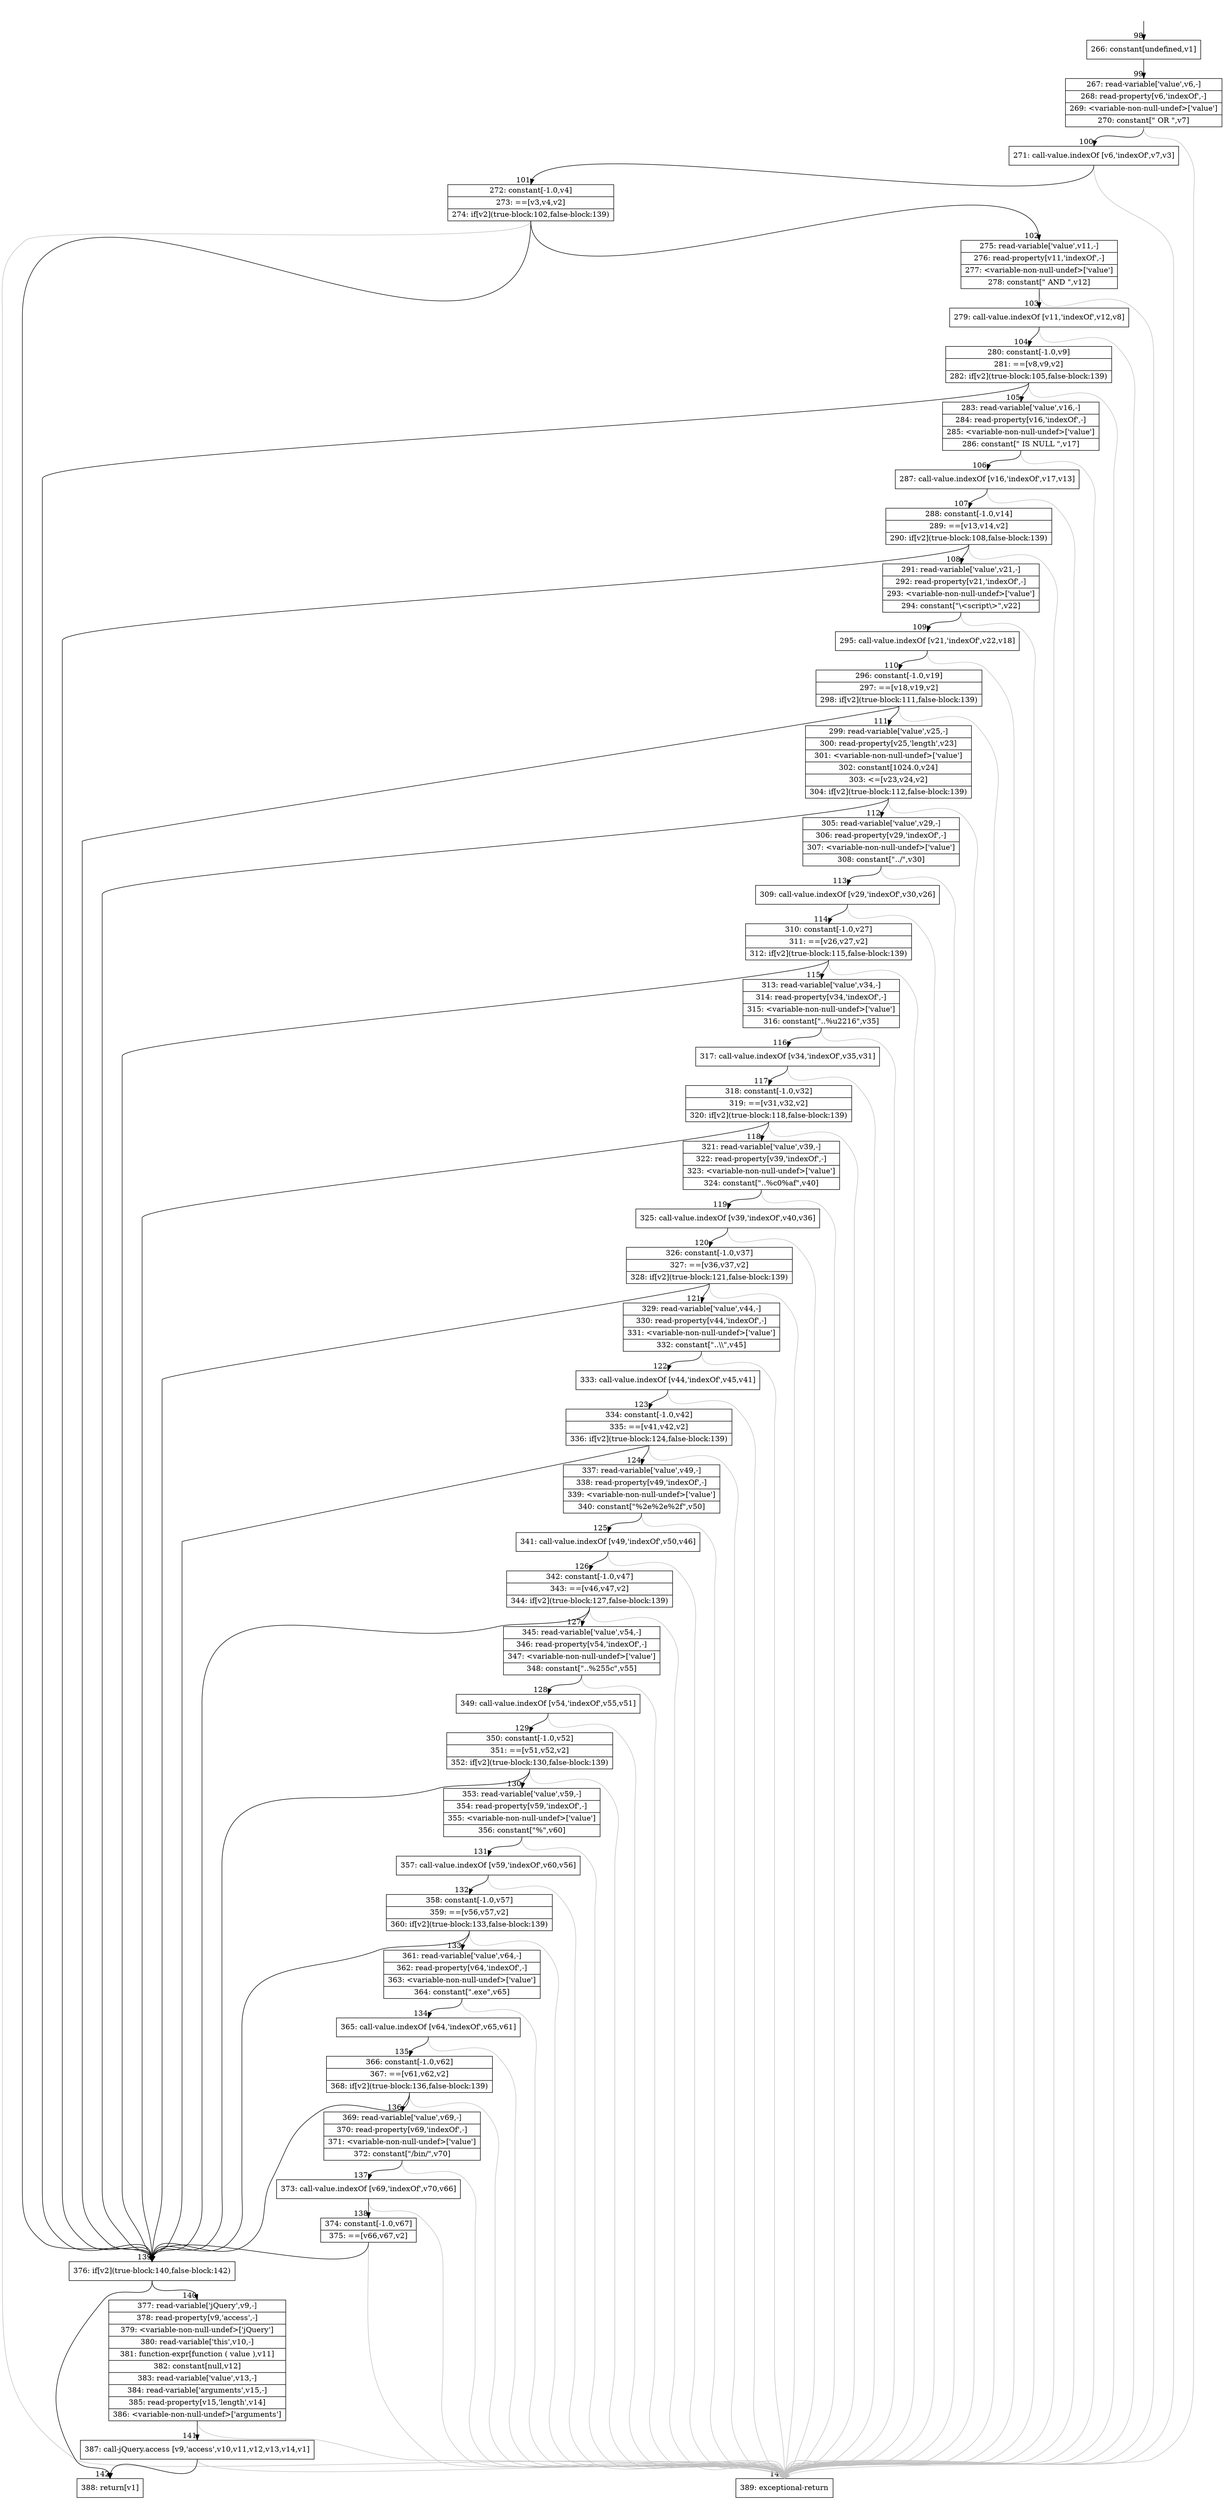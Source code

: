 digraph {
rankdir="TD"
BB_entry1[shape=none,label=""];
BB_entry1 -> BB98 [tailport=s, headport=n, headlabel="    98"]
BB98 [shape=record label="{266: constant[undefined,v1]}" ] 
BB98 -> BB99 [tailport=s, headport=n, headlabel="      99"]
BB99 [shape=record label="{267: read-variable['value',v6,-]|268: read-property[v6,'indexOf',-]|269: \<variable-non-null-undef\>['value']|270: constant[\" OR \",v7]}" ] 
BB99 -> BB100 [tailport=s, headport=n, headlabel="      100"]
BB99 -> BB143 [tailport=s, headport=n, color=gray, headlabel="      143"]
BB100 [shape=record label="{271: call-value.indexOf [v6,'indexOf',v7,v3]}" ] 
BB100 -> BB101 [tailport=s, headport=n, headlabel="      101"]
BB100 -> BB143 [tailport=s, headport=n, color=gray]
BB101 [shape=record label="{272: constant[-1.0,v4]|273: ==[v3,v4,v2]|274: if[v2](true-block:102,false-block:139)}" ] 
BB101 -> BB139 [tailport=s, headport=n, headlabel="      139"]
BB101 -> BB102 [tailport=s, headport=n, headlabel="      102"]
BB101 -> BB143 [tailport=s, headport=n, color=gray]
BB102 [shape=record label="{275: read-variable['value',v11,-]|276: read-property[v11,'indexOf',-]|277: \<variable-non-null-undef\>['value']|278: constant[\" AND \",v12]}" ] 
BB102 -> BB103 [tailport=s, headport=n, headlabel="      103"]
BB102 -> BB143 [tailport=s, headport=n, color=gray]
BB103 [shape=record label="{279: call-value.indexOf [v11,'indexOf',v12,v8]}" ] 
BB103 -> BB104 [tailport=s, headport=n, headlabel="      104"]
BB103 -> BB143 [tailport=s, headport=n, color=gray]
BB104 [shape=record label="{280: constant[-1.0,v9]|281: ==[v8,v9,v2]|282: if[v2](true-block:105,false-block:139)}" ] 
BB104 -> BB139 [tailport=s, headport=n]
BB104 -> BB105 [tailport=s, headport=n, headlabel="      105"]
BB104 -> BB143 [tailport=s, headport=n, color=gray]
BB105 [shape=record label="{283: read-variable['value',v16,-]|284: read-property[v16,'indexOf',-]|285: \<variable-non-null-undef\>['value']|286: constant[\" IS NULL \",v17]}" ] 
BB105 -> BB106 [tailport=s, headport=n, headlabel="      106"]
BB105 -> BB143 [tailport=s, headport=n, color=gray]
BB106 [shape=record label="{287: call-value.indexOf [v16,'indexOf',v17,v13]}" ] 
BB106 -> BB107 [tailport=s, headport=n, headlabel="      107"]
BB106 -> BB143 [tailport=s, headport=n, color=gray]
BB107 [shape=record label="{288: constant[-1.0,v14]|289: ==[v13,v14,v2]|290: if[v2](true-block:108,false-block:139)}" ] 
BB107 -> BB139 [tailport=s, headport=n]
BB107 -> BB108 [tailport=s, headport=n, headlabel="      108"]
BB107 -> BB143 [tailport=s, headport=n, color=gray]
BB108 [shape=record label="{291: read-variable['value',v21,-]|292: read-property[v21,'indexOf',-]|293: \<variable-non-null-undef\>['value']|294: constant[\"\\\<script\\\>\",v22]}" ] 
BB108 -> BB109 [tailport=s, headport=n, headlabel="      109"]
BB108 -> BB143 [tailport=s, headport=n, color=gray]
BB109 [shape=record label="{295: call-value.indexOf [v21,'indexOf',v22,v18]}" ] 
BB109 -> BB110 [tailport=s, headport=n, headlabel="      110"]
BB109 -> BB143 [tailport=s, headport=n, color=gray]
BB110 [shape=record label="{296: constant[-1.0,v19]|297: ==[v18,v19,v2]|298: if[v2](true-block:111,false-block:139)}" ] 
BB110 -> BB139 [tailport=s, headport=n]
BB110 -> BB111 [tailport=s, headport=n, headlabel="      111"]
BB110 -> BB143 [tailport=s, headport=n, color=gray]
BB111 [shape=record label="{299: read-variable['value',v25,-]|300: read-property[v25,'length',v23]|301: \<variable-non-null-undef\>['value']|302: constant[1024.0,v24]|303: \<=[v23,v24,v2]|304: if[v2](true-block:112,false-block:139)}" ] 
BB111 -> BB139 [tailport=s, headport=n]
BB111 -> BB112 [tailport=s, headport=n, headlabel="      112"]
BB111 -> BB143 [tailport=s, headport=n, color=gray]
BB112 [shape=record label="{305: read-variable['value',v29,-]|306: read-property[v29,'indexOf',-]|307: \<variable-non-null-undef\>['value']|308: constant[\"../\",v30]}" ] 
BB112 -> BB113 [tailport=s, headport=n, headlabel="      113"]
BB112 -> BB143 [tailport=s, headport=n, color=gray]
BB113 [shape=record label="{309: call-value.indexOf [v29,'indexOf',v30,v26]}" ] 
BB113 -> BB114 [tailport=s, headport=n, headlabel="      114"]
BB113 -> BB143 [tailport=s, headport=n, color=gray]
BB114 [shape=record label="{310: constant[-1.0,v27]|311: ==[v26,v27,v2]|312: if[v2](true-block:115,false-block:139)}" ] 
BB114 -> BB139 [tailport=s, headport=n]
BB114 -> BB115 [tailport=s, headport=n, headlabel="      115"]
BB114 -> BB143 [tailport=s, headport=n, color=gray]
BB115 [shape=record label="{313: read-variable['value',v34,-]|314: read-property[v34,'indexOf',-]|315: \<variable-non-null-undef\>['value']|316: constant[\"..%u2216\",v35]}" ] 
BB115 -> BB116 [tailport=s, headport=n, headlabel="      116"]
BB115 -> BB143 [tailport=s, headport=n, color=gray]
BB116 [shape=record label="{317: call-value.indexOf [v34,'indexOf',v35,v31]}" ] 
BB116 -> BB117 [tailport=s, headport=n, headlabel="      117"]
BB116 -> BB143 [tailport=s, headport=n, color=gray]
BB117 [shape=record label="{318: constant[-1.0,v32]|319: ==[v31,v32,v2]|320: if[v2](true-block:118,false-block:139)}" ] 
BB117 -> BB139 [tailport=s, headport=n]
BB117 -> BB118 [tailport=s, headport=n, headlabel="      118"]
BB117 -> BB143 [tailport=s, headport=n, color=gray]
BB118 [shape=record label="{321: read-variable['value',v39,-]|322: read-property[v39,'indexOf',-]|323: \<variable-non-null-undef\>['value']|324: constant[\"..%c0%af\",v40]}" ] 
BB118 -> BB119 [tailport=s, headport=n, headlabel="      119"]
BB118 -> BB143 [tailport=s, headport=n, color=gray]
BB119 [shape=record label="{325: call-value.indexOf [v39,'indexOf',v40,v36]}" ] 
BB119 -> BB120 [tailport=s, headport=n, headlabel="      120"]
BB119 -> BB143 [tailport=s, headport=n, color=gray]
BB120 [shape=record label="{326: constant[-1.0,v37]|327: ==[v36,v37,v2]|328: if[v2](true-block:121,false-block:139)}" ] 
BB120 -> BB139 [tailport=s, headport=n]
BB120 -> BB121 [tailport=s, headport=n, headlabel="      121"]
BB120 -> BB143 [tailport=s, headport=n, color=gray]
BB121 [shape=record label="{329: read-variable['value',v44,-]|330: read-property[v44,'indexOf',-]|331: \<variable-non-null-undef\>['value']|332: constant[\"..\\\\\",v45]}" ] 
BB121 -> BB122 [tailport=s, headport=n, headlabel="      122"]
BB121 -> BB143 [tailport=s, headport=n, color=gray]
BB122 [shape=record label="{333: call-value.indexOf [v44,'indexOf',v45,v41]}" ] 
BB122 -> BB123 [tailport=s, headport=n, headlabel="      123"]
BB122 -> BB143 [tailport=s, headport=n, color=gray]
BB123 [shape=record label="{334: constant[-1.0,v42]|335: ==[v41,v42,v2]|336: if[v2](true-block:124,false-block:139)}" ] 
BB123 -> BB139 [tailport=s, headport=n]
BB123 -> BB124 [tailport=s, headport=n, headlabel="      124"]
BB123 -> BB143 [tailport=s, headport=n, color=gray]
BB124 [shape=record label="{337: read-variable['value',v49,-]|338: read-property[v49,'indexOf',-]|339: \<variable-non-null-undef\>['value']|340: constant[\"%2e%2e%2f\",v50]}" ] 
BB124 -> BB125 [tailport=s, headport=n, headlabel="      125"]
BB124 -> BB143 [tailport=s, headport=n, color=gray]
BB125 [shape=record label="{341: call-value.indexOf [v49,'indexOf',v50,v46]}" ] 
BB125 -> BB126 [tailport=s, headport=n, headlabel="      126"]
BB125 -> BB143 [tailport=s, headport=n, color=gray]
BB126 [shape=record label="{342: constant[-1.0,v47]|343: ==[v46,v47,v2]|344: if[v2](true-block:127,false-block:139)}" ] 
BB126 -> BB139 [tailport=s, headport=n]
BB126 -> BB127 [tailport=s, headport=n, headlabel="      127"]
BB126 -> BB143 [tailport=s, headport=n, color=gray]
BB127 [shape=record label="{345: read-variable['value',v54,-]|346: read-property[v54,'indexOf',-]|347: \<variable-non-null-undef\>['value']|348: constant[\"..%255c\",v55]}" ] 
BB127 -> BB128 [tailport=s, headport=n, headlabel="      128"]
BB127 -> BB143 [tailport=s, headport=n, color=gray]
BB128 [shape=record label="{349: call-value.indexOf [v54,'indexOf',v55,v51]}" ] 
BB128 -> BB129 [tailport=s, headport=n, headlabel="      129"]
BB128 -> BB143 [tailport=s, headport=n, color=gray]
BB129 [shape=record label="{350: constant[-1.0,v52]|351: ==[v51,v52,v2]|352: if[v2](true-block:130,false-block:139)}" ] 
BB129 -> BB139 [tailport=s, headport=n]
BB129 -> BB130 [tailport=s, headport=n, headlabel="      130"]
BB129 -> BB143 [tailport=s, headport=n, color=gray]
BB130 [shape=record label="{353: read-variable['value',v59,-]|354: read-property[v59,'indexOf',-]|355: \<variable-non-null-undef\>['value']|356: constant[\"%\",v60]}" ] 
BB130 -> BB131 [tailport=s, headport=n, headlabel="      131"]
BB130 -> BB143 [tailport=s, headport=n, color=gray]
BB131 [shape=record label="{357: call-value.indexOf [v59,'indexOf',v60,v56]}" ] 
BB131 -> BB132 [tailport=s, headport=n, headlabel="      132"]
BB131 -> BB143 [tailport=s, headport=n, color=gray]
BB132 [shape=record label="{358: constant[-1.0,v57]|359: ==[v56,v57,v2]|360: if[v2](true-block:133,false-block:139)}" ] 
BB132 -> BB139 [tailport=s, headport=n]
BB132 -> BB133 [tailport=s, headport=n, headlabel="      133"]
BB132 -> BB143 [tailport=s, headport=n, color=gray]
BB133 [shape=record label="{361: read-variable['value',v64,-]|362: read-property[v64,'indexOf',-]|363: \<variable-non-null-undef\>['value']|364: constant[\".exe\",v65]}" ] 
BB133 -> BB134 [tailport=s, headport=n, headlabel="      134"]
BB133 -> BB143 [tailport=s, headport=n, color=gray]
BB134 [shape=record label="{365: call-value.indexOf [v64,'indexOf',v65,v61]}" ] 
BB134 -> BB135 [tailport=s, headport=n, headlabel="      135"]
BB134 -> BB143 [tailport=s, headport=n, color=gray]
BB135 [shape=record label="{366: constant[-1.0,v62]|367: ==[v61,v62,v2]|368: if[v2](true-block:136,false-block:139)}" ] 
BB135 -> BB139 [tailport=s, headport=n]
BB135 -> BB136 [tailport=s, headport=n, headlabel="      136"]
BB135 -> BB143 [tailport=s, headport=n, color=gray]
BB136 [shape=record label="{369: read-variable['value',v69,-]|370: read-property[v69,'indexOf',-]|371: \<variable-non-null-undef\>['value']|372: constant[\"/bin/\",v70]}" ] 
BB136 -> BB137 [tailport=s, headport=n, headlabel="      137"]
BB136 -> BB143 [tailport=s, headport=n, color=gray]
BB137 [shape=record label="{373: call-value.indexOf [v69,'indexOf',v70,v66]}" ] 
BB137 -> BB138 [tailport=s, headport=n, headlabel="      138"]
BB137 -> BB143 [tailport=s, headport=n, color=gray]
BB138 [shape=record label="{374: constant[-1.0,v67]|375: ==[v66,v67,v2]}" ] 
BB138 -> BB139 [tailport=s, headport=n]
BB138 -> BB143 [tailport=s, headport=n, color=gray]
BB139 [shape=record label="{376: if[v2](true-block:140,false-block:142)}" ] 
BB139 -> BB140 [tailport=s, headport=n, headlabel="      140"]
BB139 -> BB142 [tailport=s, headport=n, headlabel="      142"]
BB140 [shape=record label="{377: read-variable['jQuery',v9,-]|378: read-property[v9,'access',-]|379: \<variable-non-null-undef\>['jQuery']|380: read-variable['this',v10,-]|381: function-expr[function ( value ),v11]|382: constant[null,v12]|383: read-variable['value',v13,-]|384: read-variable['arguments',v15,-]|385: read-property[v15,'length',v14]|386: \<variable-non-null-undef\>['arguments']}" ] 
BB140 -> BB141 [tailport=s, headport=n, headlabel="      141"]
BB140 -> BB143 [tailport=s, headport=n, color=gray]
BB141 [shape=record label="{387: call-jQuery.access [v9,'access',v10,v11,v12,v13,v14,v1]}" ] 
BB141 -> BB142 [tailport=s, headport=n]
BB141 -> BB143 [tailport=s, headport=n, color=gray]
BB142 [shape=record label="{388: return[v1]}" ] 
BB143 [shape=record label="{389: exceptional-return}" ] 
//#$~ 74
}
